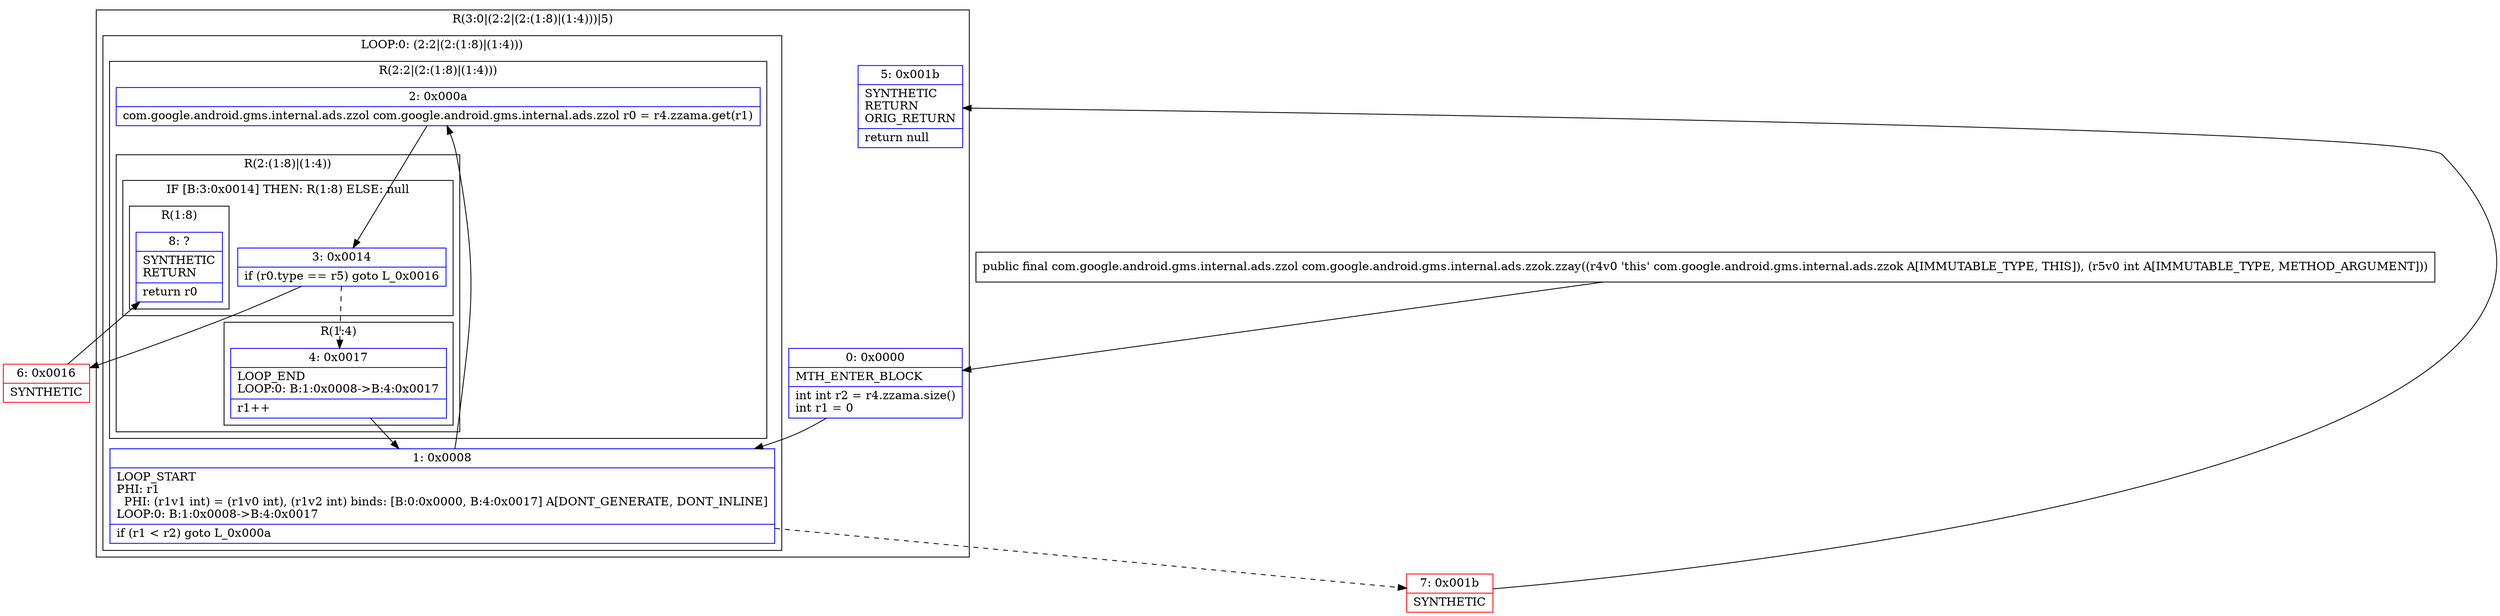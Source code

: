 digraph "CFG forcom.google.android.gms.internal.ads.zzok.zzay(I)Lcom\/google\/android\/gms\/internal\/ads\/zzol;" {
subgraph cluster_Region_185500017 {
label = "R(3:0|(2:2|(2:(1:8)|(1:4)))|5)";
node [shape=record,color=blue];
Node_0 [shape=record,label="{0\:\ 0x0000|MTH_ENTER_BLOCK\l|int int r2 = r4.zzama.size()\lint r1 = 0\l}"];
subgraph cluster_LoopRegion_1640037153 {
label = "LOOP:0: (2:2|(2:(1:8)|(1:4)))";
node [shape=record,color=blue];
Node_1 [shape=record,label="{1\:\ 0x0008|LOOP_START\lPHI: r1 \l  PHI: (r1v1 int) = (r1v0 int), (r1v2 int) binds: [B:0:0x0000, B:4:0x0017] A[DONT_GENERATE, DONT_INLINE]\lLOOP:0: B:1:0x0008\-\>B:4:0x0017\l|if (r1 \< r2) goto L_0x000a\l}"];
subgraph cluster_Region_1700162397 {
label = "R(2:2|(2:(1:8)|(1:4)))";
node [shape=record,color=blue];
Node_2 [shape=record,label="{2\:\ 0x000a|com.google.android.gms.internal.ads.zzol com.google.android.gms.internal.ads.zzol r0 = r4.zzama.get(r1)\l}"];
subgraph cluster_Region_641973336 {
label = "R(2:(1:8)|(1:4))";
node [shape=record,color=blue];
subgraph cluster_IfRegion_439118735 {
label = "IF [B:3:0x0014] THEN: R(1:8) ELSE: null";
node [shape=record,color=blue];
Node_3 [shape=record,label="{3\:\ 0x0014|if (r0.type == r5) goto L_0x0016\l}"];
subgraph cluster_Region_2094236184 {
label = "R(1:8)";
node [shape=record,color=blue];
Node_8 [shape=record,label="{8\:\ ?|SYNTHETIC\lRETURN\l|return r0\l}"];
}
}
subgraph cluster_Region_2079376367 {
label = "R(1:4)";
node [shape=record,color=blue];
Node_4 [shape=record,label="{4\:\ 0x0017|LOOP_END\lLOOP:0: B:1:0x0008\-\>B:4:0x0017\l|r1++\l}"];
}
}
}
}
Node_5 [shape=record,label="{5\:\ 0x001b|SYNTHETIC\lRETURN\lORIG_RETURN\l|return null\l}"];
}
Node_6 [shape=record,color=red,label="{6\:\ 0x0016|SYNTHETIC\l}"];
Node_7 [shape=record,color=red,label="{7\:\ 0x001b|SYNTHETIC\l}"];
MethodNode[shape=record,label="{public final com.google.android.gms.internal.ads.zzol com.google.android.gms.internal.ads.zzok.zzay((r4v0 'this' com.google.android.gms.internal.ads.zzok A[IMMUTABLE_TYPE, THIS]), (r5v0 int A[IMMUTABLE_TYPE, METHOD_ARGUMENT])) }"];
MethodNode -> Node_0;
Node_0 -> Node_1;
Node_1 -> Node_2;
Node_1 -> Node_7[style=dashed];
Node_2 -> Node_3;
Node_3 -> Node_4[style=dashed];
Node_3 -> Node_6;
Node_4 -> Node_1;
Node_6 -> Node_8;
Node_7 -> Node_5;
}

